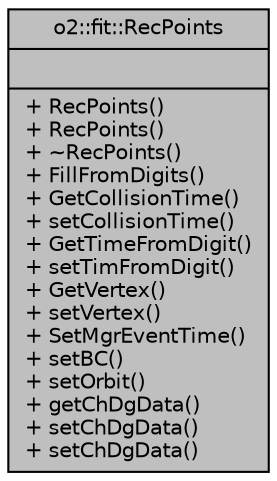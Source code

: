 digraph "o2::fit::RecPoints"
{
 // INTERACTIVE_SVG=YES
  bgcolor="transparent";
  edge [fontname="Helvetica",fontsize="10",labelfontname="Helvetica",labelfontsize="10"];
  node [fontname="Helvetica",fontsize="10",shape=record];
  Node1 [label="{o2::fit::RecPoints\n||+ RecPoints()\l+ RecPoints()\l+ ~RecPoints()\l+ FillFromDigits()\l+ GetCollisionTime()\l+ setCollisionTime()\l+ GetTimeFromDigit()\l+ setTimFromDigit()\l+ GetVertex()\l+ setVertex()\l+ SetMgrEventTime()\l+ setBC()\l+ setOrbit()\l+ getChDgData()\l+ setChDgData()\l+ setChDgData()\l}",height=0.2,width=0.4,color="black", fillcolor="grey75", style="filled" fontcolor="black"];
}
